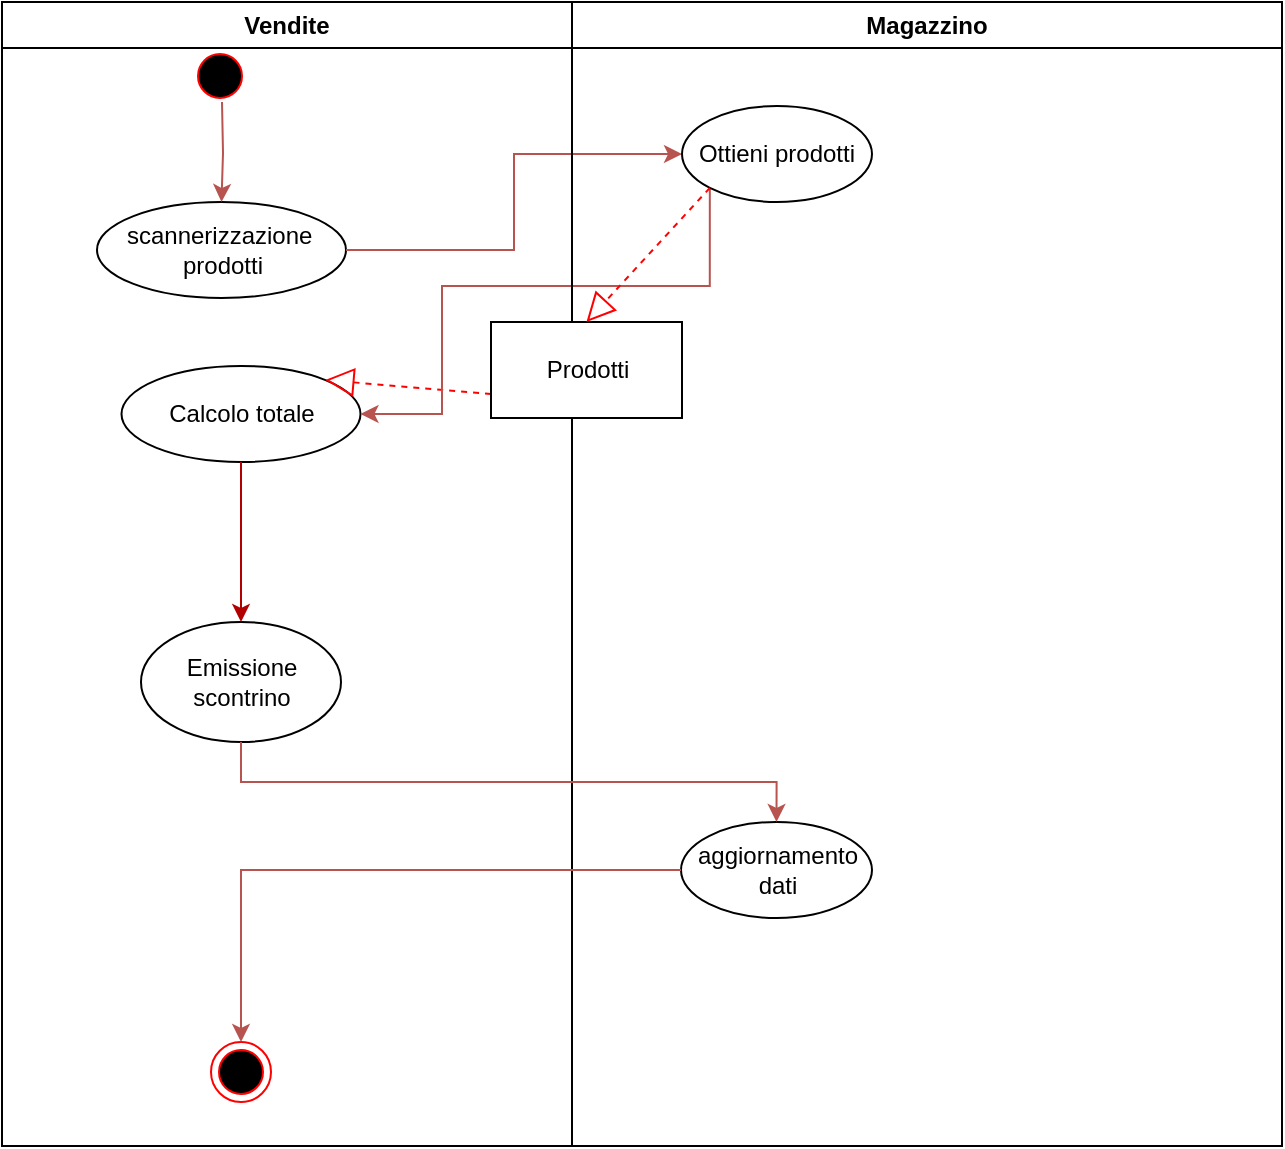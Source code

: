 <mxfile version="13.10.5" type="device"><diagram name="Page-1" id="e7e014a7-5840-1c2e-5031-d8a46d1fe8dd"><mxGraphModel dx="2390" dy="734" grid="1" gridSize="10" guides="1" tooltips="1" connect="1" arrows="1" fold="1" page="1" pageScale="1" pageWidth="1169" pageHeight="826" background="#ffffff" math="0" shadow="0"><root><mxCell id="0"/><mxCell id="1" parent="0"/><mxCell id="3" value="Vendite" style="swimlane;whiteSpace=wrap" parent="1" vertex="1"><mxGeometry x="-504" y="30" width="285" height="572" as="geometry"/></mxCell><mxCell id="9HYBpSJLda6DVZEDnrU6-43" value="scannerizzazione&amp;nbsp;&lt;br style=&quot;padding: 0px ; margin: 0px&quot;&gt;prodotti" style="ellipse;whiteSpace=wrap;html=1;" parent="3" vertex="1"><mxGeometry x="47.5" y="100" width="124.5" height="48" as="geometry"/></mxCell><mxCell id="9HYBpSJLda6DVZEDnrU6-46" value="Calcolo totale" style="ellipse;whiteSpace=wrap;html=1;" parent="3" vertex="1"><mxGeometry x="59.75" y="182" width="119.5" height="48" as="geometry"/></mxCell><mxCell id="9HYBpSJLda6DVZEDnrU6-50" value="Emissione scontrino" style="ellipse;whiteSpace=wrap;html=1;" parent="3" vertex="1"><mxGeometry x="69.5" y="310" width="100" height="60" as="geometry"/></mxCell><mxCell id="5" value="" style="ellipse;shape=startState;fillColor=#000000;strokeColor=#ff0000;" parent="3" vertex="1"><mxGeometry x="94" y="22" width="30" height="30" as="geometry"/></mxCell><mxCell id="JWnK4qgNNNqhCWaMsV0J-105" style="edgeStyle=orthogonalEdgeStyle;rounded=0;orthogonalLoop=1;jettySize=auto;html=1;fillColor=#f8cecc;strokeColor=#b85450;entryX=0.5;entryY=0;entryDx=0;entryDy=0;" parent="3" target="9HYBpSJLda6DVZEDnrU6-43" edge="1"><mxGeometry relative="1" as="geometry"><Array as="points"/><mxPoint x="110" y="50" as="sourcePoint"/><mxPoint x="-116" y="90" as="targetPoint"/></mxGeometry></mxCell><mxCell id="JlM9j0IWuCcaw7Q2Z3Db-55" value="" style="ellipse;shape=endState;fillColor=#000000;strokeColor=#ff0000" parent="3" vertex="1"><mxGeometry x="104.5" y="520" width="30" height="30" as="geometry"/></mxCell><mxCell id="ZPJd4Qkg7bhcJAf3C3wP-41" style="edgeStyle=orthogonalEdgeStyle;rounded=0;orthogonalLoop=1;jettySize=auto;html=1;exitX=0.5;exitY=1;exitDx=0;exitDy=0;fillColor=#e51400;strokeColor=#B20000;" edge="1" parent="3" source="9HYBpSJLda6DVZEDnrU6-46" target="9HYBpSJLda6DVZEDnrU6-50"><mxGeometry relative="1" as="geometry"><mxPoint x="114" y="270" as="targetPoint"/></mxGeometry></mxCell><mxCell id="9HYBpSJLda6DVZEDnrU6-68" value="" style="endArrow=block;dashed=1;endFill=0;endSize=12;html=1;strokeColor=#FF0000;exitX=0;exitY=0.75;exitDx=0;exitDy=0;entryX=1;entryY=0;entryDx=0;entryDy=0;" parent="1" source="9HYBpSJLda6DVZEDnrU6-66" target="9HYBpSJLda6DVZEDnrU6-46" edge="1"><mxGeometry width="160" relative="1" as="geometry"><mxPoint x="-494" y="272" as="sourcePoint"/><mxPoint x="-334" y="272" as="targetPoint"/></mxGeometry></mxCell><mxCell id="JWnK4qgNNNqhCWaMsV0J-62" style="edgeStyle=orthogonalEdgeStyle;rounded=0;orthogonalLoop=1;jettySize=auto;html=1;exitX=1;exitY=0.5;exitDx=0;exitDy=0;entryX=0;entryY=0.5;entryDx=0;entryDy=0;fillColor=#f8cecc;strokeColor=#b85450;" parent="1" source="9HYBpSJLda6DVZEDnrU6-43" target="JWnK4qgNNNqhCWaMsV0J-53" edge="1"><mxGeometry relative="1" as="geometry"/></mxCell><mxCell id="JWnK4qgNNNqhCWaMsV0J-63" style="edgeStyle=orthogonalEdgeStyle;rounded=0;orthogonalLoop=1;jettySize=auto;html=1;exitX=0;exitY=1;exitDx=0;exitDy=0;entryX=1;entryY=0.5;entryDx=0;entryDy=0;fillColor=#f8cecc;strokeColor=#b85450;" parent="1" source="JWnK4qgNNNqhCWaMsV0J-53" target="9HYBpSJLda6DVZEDnrU6-46" edge="1"><mxGeometry relative="1" as="geometry"><Array as="points"><mxPoint x="-150" y="172"/><mxPoint x="-284" y="172"/><mxPoint x="-284" y="236"/></Array></mxGeometry></mxCell><mxCell id="4" value="Magazzino" style="swimlane;whiteSpace=wrap" parent="1" vertex="1"><mxGeometry x="-219" y="30" width="355" height="572" as="geometry"/></mxCell><mxCell id="9HYBpSJLda6DVZEDnrU6-58" value="aggiornamento&lt;br&gt;dati" style="ellipse;whiteSpace=wrap;html=1;" parent="4" vertex="1"><mxGeometry x="54.5" y="410" width="95.5" height="48" as="geometry"/></mxCell><mxCell id="JWnK4qgNNNqhCWaMsV0J-53" value="&lt;font style=&quot;vertical-align: inherit&quot;&gt;&lt;font style=&quot;vertical-align: inherit&quot;&gt;Ottieni prodotti&lt;br&gt;&lt;/font&gt;&lt;/font&gt;" style="ellipse;whiteSpace=wrap;html=1;" parent="4" vertex="1"><mxGeometry x="55" y="52" width="95" height="48" as="geometry"/></mxCell><mxCell id="JlM9j0IWuCcaw7Q2Z3Db-45" style="edgeStyle=orthogonalEdgeStyle;rounded=0;orthogonalLoop=1;jettySize=auto;html=1;exitX=0.5;exitY=1;exitDx=0;exitDy=0;entryX=0.5;entryY=0;entryDx=0;entryDy=0;fillColor=#f8cecc;strokeColor=#b85450;" parent="1" source="9HYBpSJLda6DVZEDnrU6-50" target="9HYBpSJLda6DVZEDnrU6-58" edge="1"><mxGeometry relative="1" as="geometry"><mxPoint x="-384.9" y="422.428" as="targetPoint"/></mxGeometry></mxCell><mxCell id="ZPJd4Qkg7bhcJAf3C3wP-43" style="edgeStyle=orthogonalEdgeStyle;rounded=0;orthogonalLoop=1;jettySize=auto;html=1;exitX=0;exitY=0.5;exitDx=0;exitDy=0;entryX=0.5;entryY=0;entryDx=0;entryDy=0;fillColor=#f8cecc;strokeColor=#b85450;" edge="1" parent="1" source="9HYBpSJLda6DVZEDnrU6-58" target="JlM9j0IWuCcaw7Q2Z3Db-55"><mxGeometry relative="1" as="geometry"><mxPoint x="-372" y="372" as="sourcePoint"/><mxPoint x="-140.602" y="457.074" as="targetPoint"/></mxGeometry></mxCell><mxCell id="9HYBpSJLda6DVZEDnrU6-66" value="Prodotti" style="rounded=0;whiteSpace=wrap;html=1;" parent="1" vertex="1"><mxGeometry x="-259.5" y="190" width="95.5" height="48" as="geometry"/></mxCell><mxCell id="9HYBpSJLda6DVZEDnrU6-67" value="" style="endArrow=block;dashed=1;endFill=0;endSize=12;html=1;strokeColor=#FF0000;exitX=0;exitY=1;exitDx=0;exitDy=0;entryX=0.5;entryY=0;entryDx=0;entryDy=0;" parent="1" source="JWnK4qgNNNqhCWaMsV0J-53" target="9HYBpSJLda6DVZEDnrU6-66" edge="1"><mxGeometry width="160" relative="1" as="geometry"><mxPoint x="-499" y="272" as="sourcePoint"/><mxPoint x="-200" y="150" as="targetPoint"/></mxGeometry></mxCell></root></mxGraphModel></diagram></mxfile>